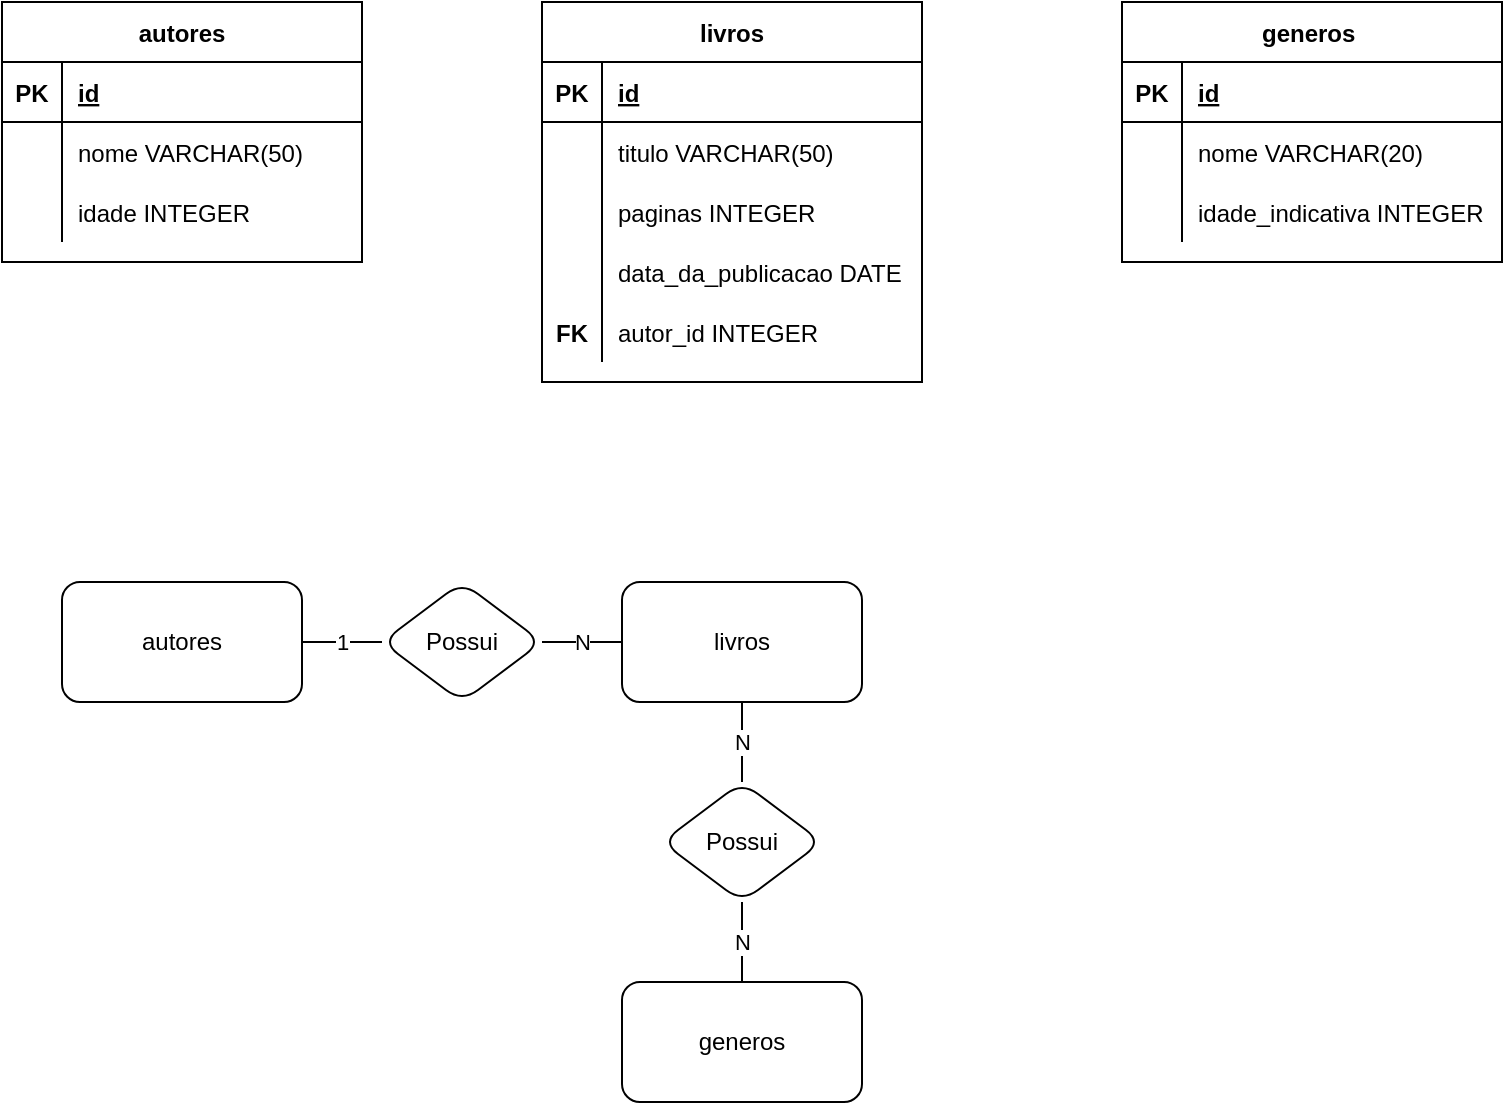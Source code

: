 <mxfile version="16.5.2" type="github">
  <diagram id="0UM6fwVrylTLZtvRW9AG" name="Page-1">
    <mxGraphModel dx="1422" dy="774" grid="1" gridSize="10" guides="1" tooltips="1" connect="1" arrows="1" fold="1" page="1" pageScale="1" pageWidth="827" pageHeight="1169" math="0" shadow="0">
      <root>
        <mxCell id="0" />
        <mxCell id="1" parent="0" />
        <mxCell id="iKtpaujN0O116ljbACmQ-1" value="autores" style="shape=table;startSize=30;container=1;collapsible=1;childLayout=tableLayout;fixedRows=1;rowLines=0;fontStyle=1;align=center;resizeLast=1;" vertex="1" parent="1">
          <mxGeometry x="10" y="10" width="180" height="130" as="geometry" />
        </mxCell>
        <mxCell id="iKtpaujN0O116ljbACmQ-2" value="" style="shape=tableRow;horizontal=0;startSize=0;swimlaneHead=0;swimlaneBody=0;fillColor=none;collapsible=0;dropTarget=0;points=[[0,0.5],[1,0.5]];portConstraint=eastwest;top=0;left=0;right=0;bottom=1;" vertex="1" parent="iKtpaujN0O116ljbACmQ-1">
          <mxGeometry y="30" width="180" height="30" as="geometry" />
        </mxCell>
        <mxCell id="iKtpaujN0O116ljbACmQ-3" value="PK" style="shape=partialRectangle;connectable=0;fillColor=none;top=0;left=0;bottom=0;right=0;fontStyle=1;overflow=hidden;" vertex="1" parent="iKtpaujN0O116ljbACmQ-2">
          <mxGeometry width="30" height="30" as="geometry">
            <mxRectangle width="30" height="30" as="alternateBounds" />
          </mxGeometry>
        </mxCell>
        <mxCell id="iKtpaujN0O116ljbACmQ-4" value="id" style="shape=partialRectangle;connectable=0;fillColor=none;top=0;left=0;bottom=0;right=0;align=left;spacingLeft=6;fontStyle=5;overflow=hidden;" vertex="1" parent="iKtpaujN0O116ljbACmQ-2">
          <mxGeometry x="30" width="150" height="30" as="geometry">
            <mxRectangle width="150" height="30" as="alternateBounds" />
          </mxGeometry>
        </mxCell>
        <mxCell id="iKtpaujN0O116ljbACmQ-5" value="" style="shape=tableRow;horizontal=0;startSize=0;swimlaneHead=0;swimlaneBody=0;fillColor=none;collapsible=0;dropTarget=0;points=[[0,0.5],[1,0.5]];portConstraint=eastwest;top=0;left=0;right=0;bottom=0;" vertex="1" parent="iKtpaujN0O116ljbACmQ-1">
          <mxGeometry y="60" width="180" height="30" as="geometry" />
        </mxCell>
        <mxCell id="iKtpaujN0O116ljbACmQ-6" value="" style="shape=partialRectangle;connectable=0;fillColor=none;top=0;left=0;bottom=0;right=0;editable=1;overflow=hidden;" vertex="1" parent="iKtpaujN0O116ljbACmQ-5">
          <mxGeometry width="30" height="30" as="geometry">
            <mxRectangle width="30" height="30" as="alternateBounds" />
          </mxGeometry>
        </mxCell>
        <mxCell id="iKtpaujN0O116ljbACmQ-7" value="nome VARCHAR(50)" style="shape=partialRectangle;connectable=0;fillColor=none;top=0;left=0;bottom=0;right=0;align=left;spacingLeft=6;overflow=hidden;" vertex="1" parent="iKtpaujN0O116ljbACmQ-5">
          <mxGeometry x="30" width="150" height="30" as="geometry">
            <mxRectangle width="150" height="30" as="alternateBounds" />
          </mxGeometry>
        </mxCell>
        <mxCell id="iKtpaujN0O116ljbACmQ-8" value="" style="shape=tableRow;horizontal=0;startSize=0;swimlaneHead=0;swimlaneBody=0;fillColor=none;collapsible=0;dropTarget=0;points=[[0,0.5],[1,0.5]];portConstraint=eastwest;top=0;left=0;right=0;bottom=0;" vertex="1" parent="iKtpaujN0O116ljbACmQ-1">
          <mxGeometry y="90" width="180" height="30" as="geometry" />
        </mxCell>
        <mxCell id="iKtpaujN0O116ljbACmQ-9" value="" style="shape=partialRectangle;connectable=0;fillColor=none;top=0;left=0;bottom=0;right=0;editable=1;overflow=hidden;" vertex="1" parent="iKtpaujN0O116ljbACmQ-8">
          <mxGeometry width="30" height="30" as="geometry">
            <mxRectangle width="30" height="30" as="alternateBounds" />
          </mxGeometry>
        </mxCell>
        <mxCell id="iKtpaujN0O116ljbACmQ-10" value="idade INTEGER" style="shape=partialRectangle;connectable=0;fillColor=none;top=0;left=0;bottom=0;right=0;align=left;spacingLeft=6;overflow=hidden;" vertex="1" parent="iKtpaujN0O116ljbACmQ-8">
          <mxGeometry x="30" width="150" height="30" as="geometry">
            <mxRectangle width="150" height="30" as="alternateBounds" />
          </mxGeometry>
        </mxCell>
        <mxCell id="iKtpaujN0O116ljbACmQ-14" value="livros" style="shape=table;startSize=30;container=1;collapsible=1;childLayout=tableLayout;fixedRows=1;rowLines=0;fontStyle=1;align=center;resizeLast=1;" vertex="1" parent="1">
          <mxGeometry x="280" y="10" width="190" height="190" as="geometry" />
        </mxCell>
        <mxCell id="iKtpaujN0O116ljbACmQ-15" value="" style="shape=tableRow;horizontal=0;startSize=0;swimlaneHead=0;swimlaneBody=0;fillColor=none;collapsible=0;dropTarget=0;points=[[0,0.5],[1,0.5]];portConstraint=eastwest;top=0;left=0;right=0;bottom=1;" vertex="1" parent="iKtpaujN0O116ljbACmQ-14">
          <mxGeometry y="30" width="190" height="30" as="geometry" />
        </mxCell>
        <mxCell id="iKtpaujN0O116ljbACmQ-16" value="PK" style="shape=partialRectangle;connectable=0;fillColor=none;top=0;left=0;bottom=0;right=0;fontStyle=1;overflow=hidden;" vertex="1" parent="iKtpaujN0O116ljbACmQ-15">
          <mxGeometry width="30" height="30" as="geometry">
            <mxRectangle width="30" height="30" as="alternateBounds" />
          </mxGeometry>
        </mxCell>
        <mxCell id="iKtpaujN0O116ljbACmQ-17" value="id" style="shape=partialRectangle;connectable=0;fillColor=none;top=0;left=0;bottom=0;right=0;align=left;spacingLeft=6;fontStyle=5;overflow=hidden;" vertex="1" parent="iKtpaujN0O116ljbACmQ-15">
          <mxGeometry x="30" width="160" height="30" as="geometry">
            <mxRectangle width="160" height="30" as="alternateBounds" />
          </mxGeometry>
        </mxCell>
        <mxCell id="iKtpaujN0O116ljbACmQ-18" value="" style="shape=tableRow;horizontal=0;startSize=0;swimlaneHead=0;swimlaneBody=0;fillColor=none;collapsible=0;dropTarget=0;points=[[0,0.5],[1,0.5]];portConstraint=eastwest;top=0;left=0;right=0;bottom=0;" vertex="1" parent="iKtpaujN0O116ljbACmQ-14">
          <mxGeometry y="60" width="190" height="30" as="geometry" />
        </mxCell>
        <mxCell id="iKtpaujN0O116ljbACmQ-19" value="" style="shape=partialRectangle;connectable=0;fillColor=none;top=0;left=0;bottom=0;right=0;editable=1;overflow=hidden;" vertex="1" parent="iKtpaujN0O116ljbACmQ-18">
          <mxGeometry width="30" height="30" as="geometry">
            <mxRectangle width="30" height="30" as="alternateBounds" />
          </mxGeometry>
        </mxCell>
        <mxCell id="iKtpaujN0O116ljbACmQ-20" value="titulo VARCHAR(50)" style="shape=partialRectangle;connectable=0;fillColor=none;top=0;left=0;bottom=0;right=0;align=left;spacingLeft=6;overflow=hidden;" vertex="1" parent="iKtpaujN0O116ljbACmQ-18">
          <mxGeometry x="30" width="160" height="30" as="geometry">
            <mxRectangle width="160" height="30" as="alternateBounds" />
          </mxGeometry>
        </mxCell>
        <mxCell id="iKtpaujN0O116ljbACmQ-21" value="" style="shape=tableRow;horizontal=0;startSize=0;swimlaneHead=0;swimlaneBody=0;fillColor=none;collapsible=0;dropTarget=0;points=[[0,0.5],[1,0.5]];portConstraint=eastwest;top=0;left=0;right=0;bottom=0;" vertex="1" parent="iKtpaujN0O116ljbACmQ-14">
          <mxGeometry y="90" width="190" height="30" as="geometry" />
        </mxCell>
        <mxCell id="iKtpaujN0O116ljbACmQ-22" value="" style="shape=partialRectangle;connectable=0;fillColor=none;top=0;left=0;bottom=0;right=0;editable=1;overflow=hidden;" vertex="1" parent="iKtpaujN0O116ljbACmQ-21">
          <mxGeometry width="30" height="30" as="geometry">
            <mxRectangle width="30" height="30" as="alternateBounds" />
          </mxGeometry>
        </mxCell>
        <mxCell id="iKtpaujN0O116ljbACmQ-23" value="paginas INTEGER" style="shape=partialRectangle;connectable=0;fillColor=none;top=0;left=0;bottom=0;right=0;align=left;spacingLeft=6;overflow=hidden;" vertex="1" parent="iKtpaujN0O116ljbACmQ-21">
          <mxGeometry x="30" width="160" height="30" as="geometry">
            <mxRectangle width="160" height="30" as="alternateBounds" />
          </mxGeometry>
        </mxCell>
        <mxCell id="iKtpaujN0O116ljbACmQ-24" value="" style="shape=tableRow;horizontal=0;startSize=0;swimlaneHead=0;swimlaneBody=0;fillColor=none;collapsible=0;dropTarget=0;points=[[0,0.5],[1,0.5]];portConstraint=eastwest;top=0;left=0;right=0;bottom=0;" vertex="1" parent="iKtpaujN0O116ljbACmQ-14">
          <mxGeometry y="120" width="190" height="30" as="geometry" />
        </mxCell>
        <mxCell id="iKtpaujN0O116ljbACmQ-25" value="" style="shape=partialRectangle;connectable=0;fillColor=none;top=0;left=0;bottom=0;right=0;editable=1;overflow=hidden;" vertex="1" parent="iKtpaujN0O116ljbACmQ-24">
          <mxGeometry width="30" height="30" as="geometry">
            <mxRectangle width="30" height="30" as="alternateBounds" />
          </mxGeometry>
        </mxCell>
        <mxCell id="iKtpaujN0O116ljbACmQ-26" value="data_da_publicacao DATE" style="shape=partialRectangle;connectable=0;fillColor=none;top=0;left=0;bottom=0;right=0;align=left;spacingLeft=6;overflow=hidden;" vertex="1" parent="iKtpaujN0O116ljbACmQ-24">
          <mxGeometry x="30" width="160" height="30" as="geometry">
            <mxRectangle width="160" height="30" as="alternateBounds" />
          </mxGeometry>
        </mxCell>
        <mxCell id="iKtpaujN0O116ljbACmQ-27" style="shape=tableRow;horizontal=0;startSize=0;swimlaneHead=0;swimlaneBody=0;fillColor=none;collapsible=0;dropTarget=0;points=[[0,0.5],[1,0.5]];portConstraint=eastwest;top=0;left=0;right=0;bottom=0;" vertex="1" parent="iKtpaujN0O116ljbACmQ-14">
          <mxGeometry y="150" width="190" height="30" as="geometry" />
        </mxCell>
        <mxCell id="iKtpaujN0O116ljbACmQ-28" value="FK" style="shape=partialRectangle;connectable=0;fillColor=none;top=0;left=0;bottom=0;right=0;editable=1;overflow=hidden;fontStyle=1" vertex="1" parent="iKtpaujN0O116ljbACmQ-27">
          <mxGeometry width="30" height="30" as="geometry">
            <mxRectangle width="30" height="30" as="alternateBounds" />
          </mxGeometry>
        </mxCell>
        <mxCell id="iKtpaujN0O116ljbACmQ-29" value="autor_id INTEGER" style="shape=partialRectangle;connectable=0;fillColor=none;top=0;left=0;bottom=0;right=0;align=left;spacingLeft=6;overflow=hidden;" vertex="1" parent="iKtpaujN0O116ljbACmQ-27">
          <mxGeometry x="30" width="160" height="30" as="geometry">
            <mxRectangle width="160" height="30" as="alternateBounds" />
          </mxGeometry>
        </mxCell>
        <mxCell id="iKtpaujN0O116ljbACmQ-30" value="generos " style="shape=table;startSize=30;container=1;collapsible=1;childLayout=tableLayout;fixedRows=1;rowLines=0;fontStyle=1;align=center;resizeLast=1;" vertex="1" parent="1">
          <mxGeometry x="570" y="10" width="190" height="130" as="geometry" />
        </mxCell>
        <mxCell id="iKtpaujN0O116ljbACmQ-31" value="" style="shape=tableRow;horizontal=0;startSize=0;swimlaneHead=0;swimlaneBody=0;fillColor=none;collapsible=0;dropTarget=0;points=[[0,0.5],[1,0.5]];portConstraint=eastwest;top=0;left=0;right=0;bottom=1;" vertex="1" parent="iKtpaujN0O116ljbACmQ-30">
          <mxGeometry y="30" width="190" height="30" as="geometry" />
        </mxCell>
        <mxCell id="iKtpaujN0O116ljbACmQ-32" value="PK" style="shape=partialRectangle;connectable=0;fillColor=none;top=0;left=0;bottom=0;right=0;fontStyle=1;overflow=hidden;" vertex="1" parent="iKtpaujN0O116ljbACmQ-31">
          <mxGeometry width="30" height="30" as="geometry">
            <mxRectangle width="30" height="30" as="alternateBounds" />
          </mxGeometry>
        </mxCell>
        <mxCell id="iKtpaujN0O116ljbACmQ-33" value="id" style="shape=partialRectangle;connectable=0;fillColor=none;top=0;left=0;bottom=0;right=0;align=left;spacingLeft=6;fontStyle=5;overflow=hidden;" vertex="1" parent="iKtpaujN0O116ljbACmQ-31">
          <mxGeometry x="30" width="160" height="30" as="geometry">
            <mxRectangle width="160" height="30" as="alternateBounds" />
          </mxGeometry>
        </mxCell>
        <mxCell id="iKtpaujN0O116ljbACmQ-34" value="" style="shape=tableRow;horizontal=0;startSize=0;swimlaneHead=0;swimlaneBody=0;fillColor=none;collapsible=0;dropTarget=0;points=[[0,0.5],[1,0.5]];portConstraint=eastwest;top=0;left=0;right=0;bottom=0;" vertex="1" parent="iKtpaujN0O116ljbACmQ-30">
          <mxGeometry y="60" width="190" height="30" as="geometry" />
        </mxCell>
        <mxCell id="iKtpaujN0O116ljbACmQ-35" value="" style="shape=partialRectangle;connectable=0;fillColor=none;top=0;left=0;bottom=0;right=0;editable=1;overflow=hidden;" vertex="1" parent="iKtpaujN0O116ljbACmQ-34">
          <mxGeometry width="30" height="30" as="geometry">
            <mxRectangle width="30" height="30" as="alternateBounds" />
          </mxGeometry>
        </mxCell>
        <mxCell id="iKtpaujN0O116ljbACmQ-36" value="nome VARCHAR(20)" style="shape=partialRectangle;connectable=0;fillColor=none;top=0;left=0;bottom=0;right=0;align=left;spacingLeft=6;overflow=hidden;" vertex="1" parent="iKtpaujN0O116ljbACmQ-34">
          <mxGeometry x="30" width="160" height="30" as="geometry">
            <mxRectangle width="160" height="30" as="alternateBounds" />
          </mxGeometry>
        </mxCell>
        <mxCell id="iKtpaujN0O116ljbACmQ-37" value="" style="shape=tableRow;horizontal=0;startSize=0;swimlaneHead=0;swimlaneBody=0;fillColor=none;collapsible=0;dropTarget=0;points=[[0,0.5],[1,0.5]];portConstraint=eastwest;top=0;left=0;right=0;bottom=0;" vertex="1" parent="iKtpaujN0O116ljbACmQ-30">
          <mxGeometry y="90" width="190" height="30" as="geometry" />
        </mxCell>
        <mxCell id="iKtpaujN0O116ljbACmQ-38" value="" style="shape=partialRectangle;connectable=0;fillColor=none;top=0;left=0;bottom=0;right=0;editable=1;overflow=hidden;" vertex="1" parent="iKtpaujN0O116ljbACmQ-37">
          <mxGeometry width="30" height="30" as="geometry">
            <mxRectangle width="30" height="30" as="alternateBounds" />
          </mxGeometry>
        </mxCell>
        <mxCell id="iKtpaujN0O116ljbACmQ-39" value="idade_indicativa INTEGER" style="shape=partialRectangle;connectable=0;fillColor=none;top=0;left=0;bottom=0;right=0;align=left;spacingLeft=6;overflow=hidden;" vertex="1" parent="iKtpaujN0O116ljbACmQ-37">
          <mxGeometry x="30" width="160" height="30" as="geometry">
            <mxRectangle width="160" height="30" as="alternateBounds" />
          </mxGeometry>
        </mxCell>
        <mxCell id="iKtpaujN0O116ljbACmQ-48" style="edgeStyle=orthogonalEdgeStyle;orthogonalLoop=1;jettySize=auto;html=1;exitX=1;exitY=0.5;exitDx=0;exitDy=0;entryX=0;entryY=0.5;entryDx=0;entryDy=0;strokeColor=none;rounded=0;endArrow=openThin;endFill=0;" edge="1" parent="1" source="iKtpaujN0O116ljbACmQ-44">
          <mxGeometry relative="1" as="geometry">
            <mxPoint x="200" y="330" as="targetPoint" />
          </mxGeometry>
        </mxCell>
        <mxCell id="iKtpaujN0O116ljbACmQ-66" value="1" style="edgeStyle=none;rounded=0;sketch=0;jumpStyle=none;orthogonalLoop=1;jettySize=auto;html=1;shadow=0;endArrow=none;endFill=0;" edge="1" parent="1" source="iKtpaujN0O116ljbACmQ-44" target="iKtpaujN0O116ljbACmQ-65">
          <mxGeometry relative="1" as="geometry" />
        </mxCell>
        <mxCell id="iKtpaujN0O116ljbACmQ-44" value="autores" style="rounded=1;whiteSpace=wrap;html=1;" vertex="1" parent="1">
          <mxGeometry x="40" y="300" width="120" height="60" as="geometry" />
        </mxCell>
        <mxCell id="iKtpaujN0O116ljbACmQ-78" value="N" style="edgeStyle=none;rounded=0;sketch=0;jumpStyle=none;orthogonalLoop=1;jettySize=auto;html=1;exitX=1;exitY=0.5;exitDx=0;exitDy=0;shadow=0;endArrow=none;endFill=0;" edge="1" parent="1" source="iKtpaujN0O116ljbACmQ-65" target="iKtpaujN0O116ljbACmQ-67">
          <mxGeometry relative="1" as="geometry" />
        </mxCell>
        <mxCell id="iKtpaujN0O116ljbACmQ-65" value="Possui" style="rhombus;whiteSpace=wrap;html=1;rounded=1;" vertex="1" parent="1">
          <mxGeometry x="200" y="300" width="80" height="60" as="geometry" />
        </mxCell>
        <mxCell id="iKtpaujN0O116ljbACmQ-70" value="" style="edgeStyle=none;rounded=0;sketch=0;jumpStyle=none;orthogonalLoop=1;jettySize=auto;html=1;shadow=0;endArrow=none;endFill=0;" edge="1" parent="1" source="iKtpaujN0O116ljbACmQ-67" target="iKtpaujN0O116ljbACmQ-69">
          <mxGeometry relative="1" as="geometry" />
        </mxCell>
        <mxCell id="iKtpaujN0O116ljbACmQ-79" value="N" style="edgeStyle=none;rounded=0;sketch=0;jumpStyle=none;orthogonalLoop=1;jettySize=auto;html=1;shadow=0;endArrow=none;endFill=0;" edge="1" parent="1" source="iKtpaujN0O116ljbACmQ-67" target="iKtpaujN0O116ljbACmQ-69">
          <mxGeometry relative="1" as="geometry" />
        </mxCell>
        <mxCell id="iKtpaujN0O116ljbACmQ-67" value="livros" style="whiteSpace=wrap;html=1;rounded=1;" vertex="1" parent="1">
          <mxGeometry x="320" y="300" width="120" height="60" as="geometry" />
        </mxCell>
        <mxCell id="iKtpaujN0O116ljbACmQ-74" value="N" style="edgeStyle=none;rounded=0;sketch=0;jumpStyle=none;orthogonalLoop=1;jettySize=auto;html=1;shadow=0;endArrow=none;endFill=0;" edge="1" parent="1" source="iKtpaujN0O116ljbACmQ-69" target="iKtpaujN0O116ljbACmQ-73">
          <mxGeometry relative="1" as="geometry" />
        </mxCell>
        <mxCell id="iKtpaujN0O116ljbACmQ-69" value="Possui" style="rhombus;whiteSpace=wrap;html=1;rounded=1;" vertex="1" parent="1">
          <mxGeometry x="340" y="400" width="80" height="60" as="geometry" />
        </mxCell>
        <mxCell id="iKtpaujN0O116ljbACmQ-73" value="generos" style="whiteSpace=wrap;html=1;rounded=1;" vertex="1" parent="1">
          <mxGeometry x="320" y="500" width="120" height="60" as="geometry" />
        </mxCell>
      </root>
    </mxGraphModel>
  </diagram>
</mxfile>
